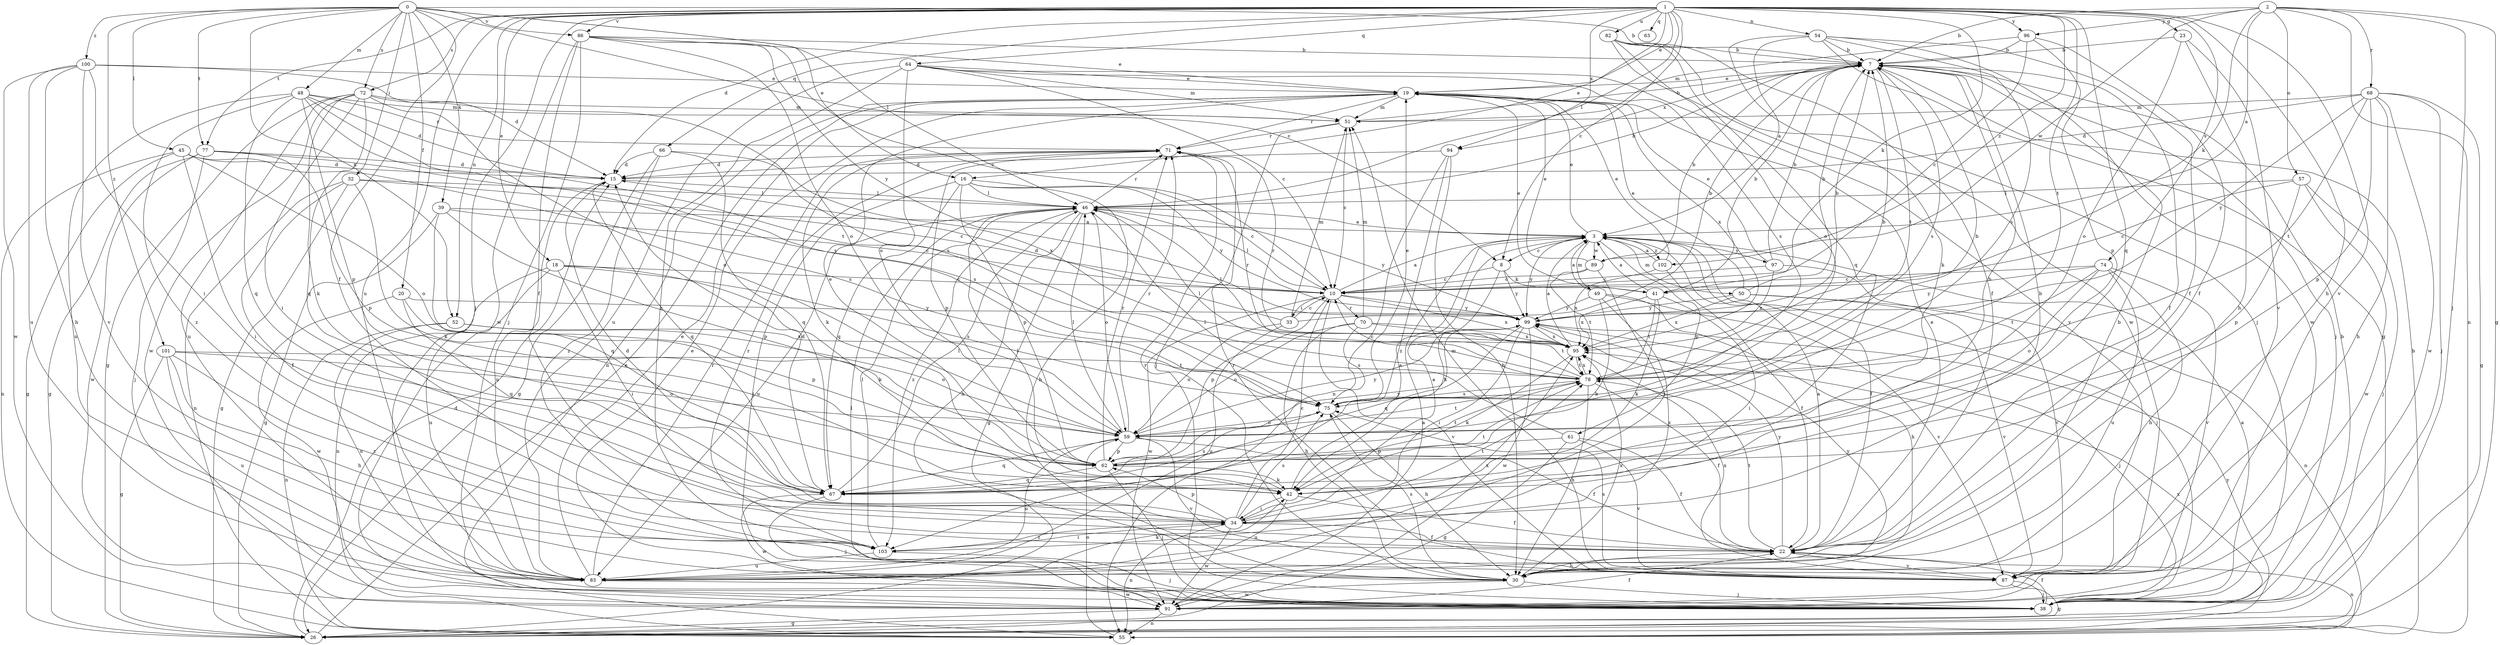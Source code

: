 strict digraph  {
0;
1;
2;
3;
7;
8;
10;
15;
16;
18;
19;
20;
22;
23;
26;
30;
32;
33;
34;
38;
39;
41;
42;
45;
46;
48;
49;
50;
51;
52;
54;
55;
57;
59;
61;
62;
63;
64;
66;
67;
68;
70;
71;
72;
74;
75;
77;
78;
82;
83;
86;
87;
89;
91;
94;
95;
96;
97;
99;
100;
101;
102;
103;
0 -> 7  [label=b];
0 -> 8  [label=c];
0 -> 16  [label=e];
0 -> 20  [label=f];
0 -> 22  [label=f];
0 -> 32  [label=i];
0 -> 39  [label=k];
0 -> 45  [label=l];
0 -> 46  [label=l];
0 -> 48  [label=m];
0 -> 52  [label=n];
0 -> 72  [label=s];
0 -> 77  [label=t];
0 -> 86  [label=v];
0 -> 100  [label=z];
0 -> 101  [label=z];
1 -> 8  [label=c];
1 -> 15  [label=d];
1 -> 16  [label=e];
1 -> 18  [label=e];
1 -> 19  [label=e];
1 -> 23  [label=g];
1 -> 30  [label=h];
1 -> 38  [label=j];
1 -> 41  [label=k];
1 -> 46  [label=l];
1 -> 52  [label=n];
1 -> 54  [label=n];
1 -> 63  [label=q];
1 -> 64  [label=q];
1 -> 66  [label=q];
1 -> 67  [label=q];
1 -> 72  [label=s];
1 -> 74  [label=s];
1 -> 77  [label=t];
1 -> 78  [label=t];
1 -> 82  [label=u];
1 -> 83  [label=u];
1 -> 86  [label=v];
1 -> 87  [label=v];
1 -> 94  [label=x];
1 -> 96  [label=y];
1 -> 102  [label=z];
2 -> 3  [label=a];
2 -> 7  [label=b];
2 -> 26  [label=g];
2 -> 38  [label=j];
2 -> 41  [label=k];
2 -> 55  [label=n];
2 -> 57  [label=o];
2 -> 68  [label=r];
2 -> 89  [label=w];
2 -> 96  [label=y];
3 -> 8  [label=c];
3 -> 19  [label=e];
3 -> 22  [label=f];
3 -> 38  [label=j];
3 -> 49  [label=m];
3 -> 50  [label=m];
3 -> 61  [label=p];
3 -> 89  [label=w];
3 -> 97  [label=y];
3 -> 99  [label=y];
3 -> 102  [label=z];
7 -> 19  [label=e];
7 -> 22  [label=f];
7 -> 38  [label=j];
7 -> 75  [label=s];
7 -> 78  [label=t];
7 -> 94  [label=x];
8 -> 10  [label=c];
8 -> 41  [label=k];
8 -> 42  [label=k];
8 -> 99  [label=y];
10 -> 3  [label=a];
10 -> 33  [label=i];
10 -> 46  [label=l];
10 -> 62  [label=p];
10 -> 70  [label=r];
10 -> 87  [label=v];
10 -> 91  [label=w];
10 -> 95  [label=x];
10 -> 99  [label=y];
15 -> 46  [label=l];
15 -> 67  [label=q];
15 -> 83  [label=u];
16 -> 10  [label=c];
16 -> 30  [label=h];
16 -> 38  [label=j];
16 -> 46  [label=l];
16 -> 62  [label=p];
16 -> 67  [label=q];
16 -> 99  [label=y];
18 -> 10  [label=c];
18 -> 34  [label=i];
18 -> 42  [label=k];
18 -> 55  [label=n];
18 -> 75  [label=s];
18 -> 83  [label=u];
19 -> 51  [label=m];
19 -> 55  [label=n];
19 -> 71  [label=r];
19 -> 95  [label=x];
20 -> 62  [label=p];
20 -> 67  [label=q];
20 -> 91  [label=w];
20 -> 99  [label=y];
22 -> 3  [label=a];
22 -> 19  [label=e];
22 -> 30  [label=h];
22 -> 55  [label=n];
22 -> 78  [label=t];
22 -> 87  [label=v];
22 -> 99  [label=y];
23 -> 7  [label=b];
23 -> 30  [label=h];
23 -> 59  [label=o];
23 -> 87  [label=v];
26 -> 15  [label=d];
26 -> 19  [label=e];
26 -> 95  [label=x];
26 -> 99  [label=y];
30 -> 38  [label=j];
30 -> 71  [label=r];
30 -> 75  [label=s];
30 -> 91  [label=w];
30 -> 95  [label=x];
30 -> 99  [label=y];
32 -> 10  [label=c];
32 -> 22  [label=f];
32 -> 26  [label=g];
32 -> 42  [label=k];
32 -> 46  [label=l];
32 -> 55  [label=n];
33 -> 7  [label=b];
33 -> 10  [label=c];
33 -> 15  [label=d];
33 -> 51  [label=m];
33 -> 59  [label=o];
33 -> 83  [label=u];
34 -> 3  [label=a];
34 -> 7  [label=b];
34 -> 10  [label=c];
34 -> 15  [label=d];
34 -> 22  [label=f];
34 -> 55  [label=n];
34 -> 62  [label=p];
34 -> 75  [label=s];
34 -> 78  [label=t];
34 -> 91  [label=w];
34 -> 103  [label=z];
38 -> 3  [label=a];
38 -> 7  [label=b];
38 -> 19  [label=e];
38 -> 22  [label=f];
38 -> 46  [label=l];
39 -> 3  [label=a];
39 -> 10  [label=c];
39 -> 26  [label=g];
39 -> 62  [label=p];
39 -> 67  [label=q];
41 -> 3  [label=a];
41 -> 7  [label=b];
41 -> 19  [label=e];
41 -> 34  [label=i];
41 -> 42  [label=k];
41 -> 78  [label=t];
41 -> 95  [label=x];
42 -> 3  [label=a];
42 -> 7  [label=b];
42 -> 22  [label=f];
42 -> 34  [label=i];
42 -> 46  [label=l];
42 -> 83  [label=u];
45 -> 15  [label=d];
45 -> 26  [label=g];
45 -> 34  [label=i];
45 -> 55  [label=n];
45 -> 59  [label=o];
45 -> 75  [label=s];
46 -> 3  [label=a];
46 -> 7  [label=b];
46 -> 26  [label=g];
46 -> 30  [label=h];
46 -> 59  [label=o];
46 -> 71  [label=r];
46 -> 83  [label=u];
46 -> 99  [label=y];
46 -> 103  [label=z];
48 -> 15  [label=d];
48 -> 51  [label=m];
48 -> 62  [label=p];
48 -> 67  [label=q];
48 -> 71  [label=r];
48 -> 75  [label=s];
48 -> 78  [label=t];
48 -> 83  [label=u];
48 -> 103  [label=z];
49 -> 3  [label=a];
49 -> 30  [label=h];
49 -> 42  [label=k];
49 -> 87  [label=v];
49 -> 99  [label=y];
49 -> 103  [label=z];
50 -> 7  [label=b];
50 -> 19  [label=e];
50 -> 55  [label=n];
50 -> 87  [label=v];
50 -> 95  [label=x];
50 -> 99  [label=y];
51 -> 7  [label=b];
51 -> 10  [label=c];
51 -> 38  [label=j];
51 -> 71  [label=r];
52 -> 55  [label=n];
52 -> 59  [label=o];
52 -> 83  [label=u];
52 -> 95  [label=x];
54 -> 3  [label=a];
54 -> 7  [label=b];
54 -> 22  [label=f];
54 -> 26  [label=g];
54 -> 42  [label=k];
54 -> 75  [label=s];
54 -> 91  [label=w];
55 -> 7  [label=b];
55 -> 59  [label=o];
57 -> 10  [label=c];
57 -> 38  [label=j];
57 -> 46  [label=l];
57 -> 62  [label=p];
57 -> 91  [label=w];
59 -> 22  [label=f];
59 -> 46  [label=l];
59 -> 62  [label=p];
59 -> 67  [label=q];
59 -> 71  [label=r];
59 -> 78  [label=t];
59 -> 83  [label=u];
59 -> 87  [label=v];
59 -> 99  [label=y];
61 -> 22  [label=f];
61 -> 26  [label=g];
61 -> 46  [label=l];
61 -> 62  [label=p];
61 -> 87  [label=v];
62 -> 19  [label=e];
62 -> 38  [label=j];
62 -> 42  [label=k];
62 -> 67  [label=q];
62 -> 71  [label=r];
62 -> 78  [label=t];
62 -> 99  [label=y];
64 -> 10  [label=c];
64 -> 19  [label=e];
64 -> 51  [label=m];
64 -> 59  [label=o];
64 -> 75  [label=s];
64 -> 83  [label=u];
64 -> 87  [label=v];
64 -> 103  [label=z];
66 -> 15  [label=d];
66 -> 26  [label=g];
66 -> 67  [label=q];
66 -> 95  [label=x];
66 -> 103  [label=z];
67 -> 15  [label=d];
67 -> 38  [label=j];
67 -> 46  [label=l];
67 -> 75  [label=s];
67 -> 78  [label=t];
67 -> 91  [label=w];
68 -> 15  [label=d];
68 -> 26  [label=g];
68 -> 30  [label=h];
68 -> 38  [label=j];
68 -> 51  [label=m];
68 -> 62  [label=p];
68 -> 78  [label=t];
68 -> 91  [label=w];
68 -> 99  [label=y];
70 -> 30  [label=h];
70 -> 51  [label=m];
70 -> 59  [label=o];
70 -> 75  [label=s];
70 -> 78  [label=t];
70 -> 95  [label=x];
71 -> 15  [label=d];
71 -> 42  [label=k];
71 -> 62  [label=p];
72 -> 26  [label=g];
72 -> 34  [label=i];
72 -> 42  [label=k];
72 -> 51  [label=m];
72 -> 59  [label=o];
72 -> 67  [label=q];
72 -> 75  [label=s];
72 -> 83  [label=u];
72 -> 91  [label=w];
74 -> 10  [label=c];
74 -> 30  [label=h];
74 -> 59  [label=o];
74 -> 78  [label=t];
74 -> 83  [label=u];
74 -> 87  [label=v];
74 -> 99  [label=y];
75 -> 7  [label=b];
75 -> 19  [label=e];
75 -> 30  [label=h];
75 -> 59  [label=o];
77 -> 15  [label=d];
77 -> 26  [label=g];
77 -> 38  [label=j];
77 -> 62  [label=p];
77 -> 75  [label=s];
77 -> 91  [label=w];
78 -> 7  [label=b];
78 -> 10  [label=c];
78 -> 22  [label=f];
78 -> 30  [label=h];
78 -> 46  [label=l];
78 -> 71  [label=r];
78 -> 75  [label=s];
78 -> 95  [label=x];
82 -> 7  [label=b];
82 -> 22  [label=f];
82 -> 38  [label=j];
82 -> 59  [label=o];
82 -> 67  [label=q];
82 -> 91  [label=w];
83 -> 7  [label=b];
83 -> 19  [label=e];
83 -> 42  [label=k];
83 -> 71  [label=r];
83 -> 91  [label=w];
83 -> 95  [label=x];
86 -> 7  [label=b];
86 -> 10  [label=c];
86 -> 19  [label=e];
86 -> 22  [label=f];
86 -> 38  [label=j];
86 -> 59  [label=o];
86 -> 91  [label=w];
86 -> 99  [label=y];
87 -> 26  [label=g];
87 -> 38  [label=j];
87 -> 51  [label=m];
87 -> 71  [label=r];
87 -> 75  [label=s];
87 -> 95  [label=x];
89 -> 7  [label=b];
89 -> 10  [label=c];
89 -> 19  [label=e];
89 -> 34  [label=i];
89 -> 78  [label=t];
91 -> 3  [label=a];
91 -> 22  [label=f];
91 -> 26  [label=g];
91 -> 55  [label=n];
94 -> 15  [label=d];
94 -> 30  [label=h];
94 -> 55  [label=n];
94 -> 103  [label=z];
95 -> 3  [label=a];
95 -> 42  [label=k];
95 -> 46  [label=l];
95 -> 71  [label=r];
95 -> 78  [label=t];
96 -> 7  [label=b];
96 -> 10  [label=c];
96 -> 22  [label=f];
96 -> 51  [label=m];
96 -> 62  [label=p];
97 -> 7  [label=b];
97 -> 10  [label=c];
97 -> 19  [label=e];
97 -> 87  [label=v];
97 -> 95  [label=x];
99 -> 7  [label=b];
99 -> 34  [label=i];
99 -> 38  [label=j];
99 -> 67  [label=q];
99 -> 91  [label=w];
99 -> 95  [label=x];
100 -> 15  [label=d];
100 -> 19  [label=e];
100 -> 30  [label=h];
100 -> 34  [label=i];
100 -> 83  [label=u];
100 -> 87  [label=v];
100 -> 91  [label=w];
101 -> 26  [label=g];
101 -> 30  [label=h];
101 -> 59  [label=o];
101 -> 78  [label=t];
101 -> 83  [label=u];
101 -> 103  [label=z];
102 -> 3  [label=a];
102 -> 19  [label=e];
102 -> 22  [label=f];
102 -> 95  [label=x];
103 -> 34  [label=i];
103 -> 38  [label=j];
103 -> 46  [label=l];
103 -> 71  [label=r];
103 -> 83  [label=u];
}
